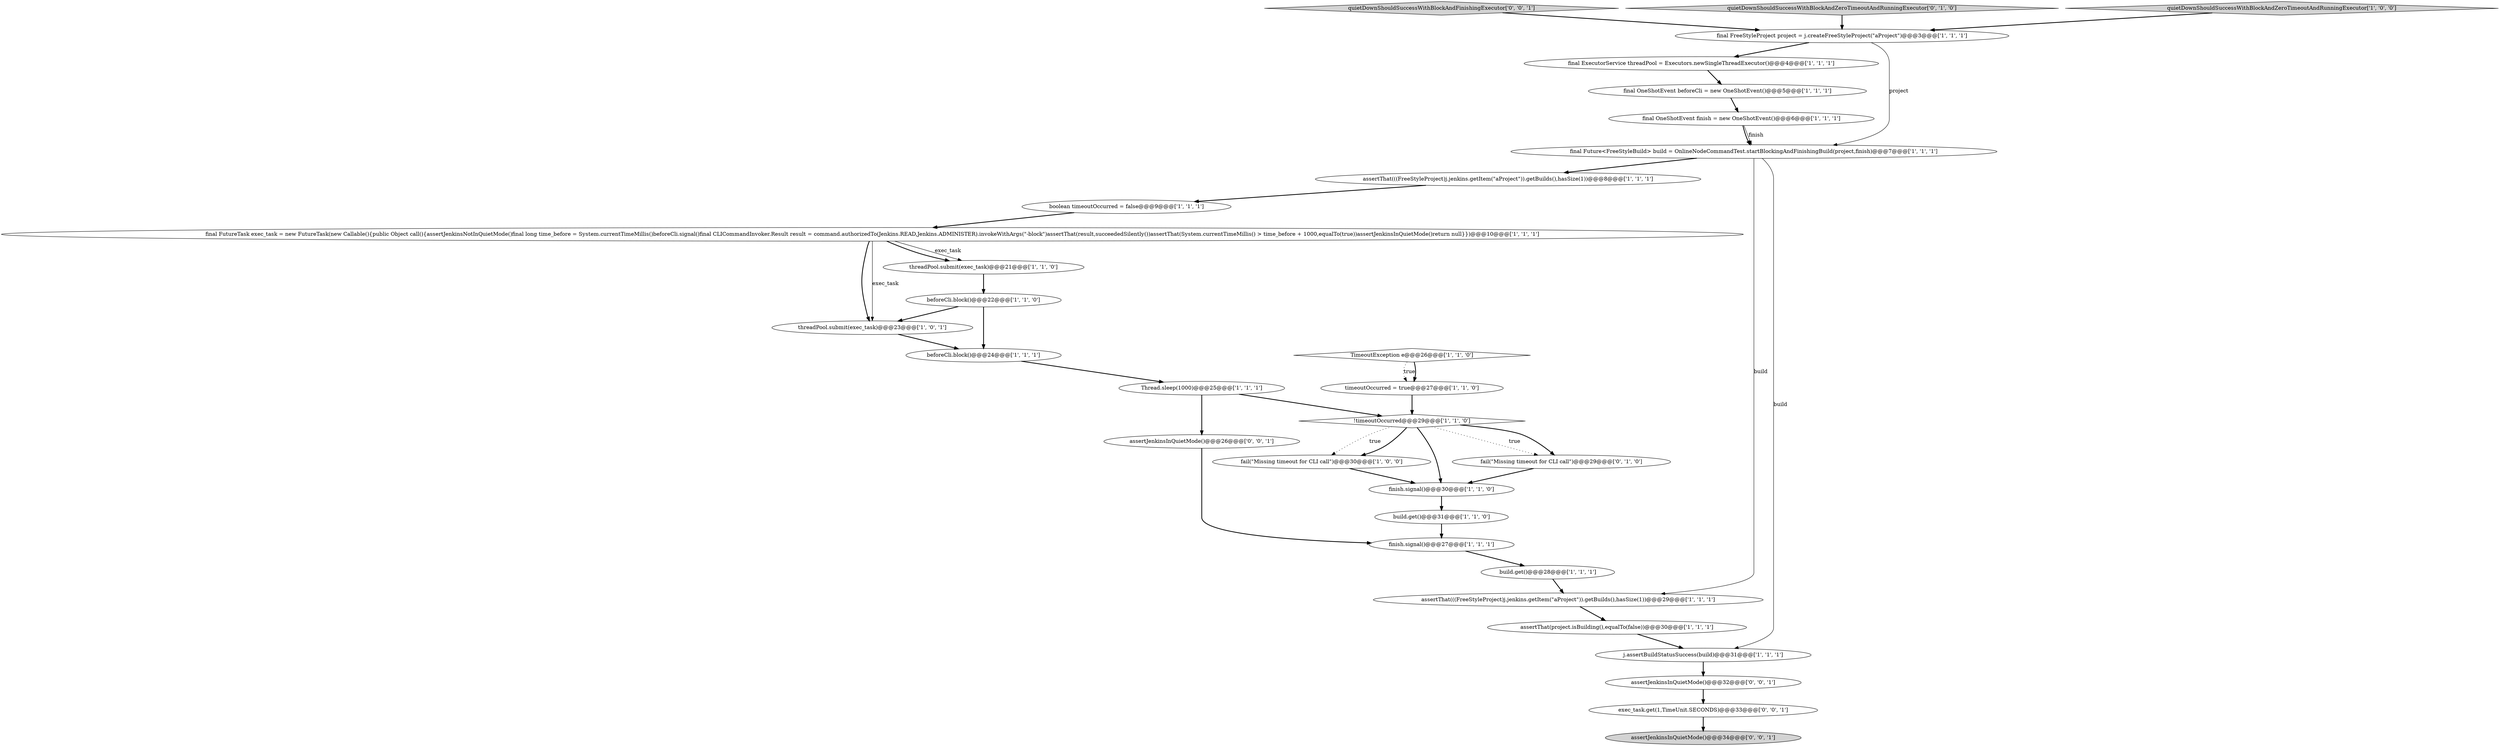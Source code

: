 digraph {
6 [style = filled, label = "final FreeStyleProject project = j.createFreeStyleProject(\"aProject\")@@@3@@@['1', '1', '1']", fillcolor = white, shape = ellipse image = "AAA0AAABBB1BBB"];
30 [style = filled, label = "exec_task.get(1,TimeUnit.SECONDS)@@@33@@@['0', '0', '1']", fillcolor = white, shape = ellipse image = "AAA0AAABBB3BBB"];
15 [style = filled, label = "final FutureTask exec_task = new FutureTask(new Callable(){public Object call(){assertJenkinsNotInQuietMode()final long time_before = System.currentTimeMillis()beforeCli.signal()final CLICommandInvoker.Result result = command.authorizedTo(Jenkins.READ,Jenkins.ADMINISTER).invokeWithArgs(\"-block\")assertThat(result,succeededSilently())assertThat(System.currentTimeMillis() > time_before + 1000,equalTo(true))assertJenkinsInQuietMode()return null}})@@@10@@@['1', '1', '1']", fillcolor = white, shape = ellipse image = "AAA0AAABBB1BBB"];
11 [style = filled, label = "assertThat(((FreeStyleProject)j.jenkins.getItem(\"aProject\")).getBuilds(),hasSize(1))@@@29@@@['1', '1', '1']", fillcolor = white, shape = ellipse image = "AAA0AAABBB1BBB"];
4 [style = filled, label = "assertThat(((FreeStyleProject)j.jenkins.getItem(\"aProject\")).getBuilds(),hasSize(1))@@@8@@@['1', '1', '1']", fillcolor = white, shape = ellipse image = "AAA0AAABBB1BBB"];
27 [style = filled, label = "quietDownShouldSuccessWithBlockAndFinishingExecutor['0', '0', '1']", fillcolor = lightgray, shape = diamond image = "AAA0AAABBB3BBB"];
21 [style = filled, label = "final OneShotEvent beforeCli = new OneShotEvent()@@@5@@@['1', '1', '1']", fillcolor = white, shape = ellipse image = "AAA0AAABBB1BBB"];
20 [style = filled, label = "boolean timeoutOccurred = false@@@9@@@['1', '1', '1']", fillcolor = white, shape = ellipse image = "AAA0AAABBB1BBB"];
9 [style = filled, label = "TimeoutException e@@@26@@@['1', '1', '0']", fillcolor = white, shape = diamond image = "AAA0AAABBB1BBB"];
1 [style = filled, label = "fail(\"Missing timeout for CLI call\")@@@30@@@['1', '0', '0']", fillcolor = white, shape = ellipse image = "AAA0AAABBB1BBB"];
22 [style = filled, label = "assertThat(project.isBuilding(),equalTo(false))@@@30@@@['1', '1', '1']", fillcolor = white, shape = ellipse image = "AAA0AAABBB1BBB"];
2 [style = filled, label = "build.get()@@@28@@@['1', '1', '1']", fillcolor = white, shape = ellipse image = "AAA0AAABBB1BBB"];
5 [style = filled, label = "threadPool.submit(exec_task)@@@23@@@['1', '0', '1']", fillcolor = white, shape = ellipse image = "AAA0AAABBB1BBB"];
14 [style = filled, label = "threadPool.submit(exec_task)@@@21@@@['1', '1', '0']", fillcolor = white, shape = ellipse image = "AAA0AAABBB1BBB"];
3 [style = filled, label = "final ExecutorService threadPool = Executors.newSingleThreadExecutor()@@@4@@@['1', '1', '1']", fillcolor = white, shape = ellipse image = "AAA0AAABBB1BBB"];
26 [style = filled, label = "fail(\"Missing timeout for CLI call\")@@@29@@@['0', '1', '0']", fillcolor = white, shape = ellipse image = "AAA0AAABBB2BBB"];
10 [style = filled, label = "!timeoutOccurred@@@29@@@['1', '1', '0']", fillcolor = white, shape = diamond image = "AAA0AAABBB1BBB"];
28 [style = filled, label = "assertJenkinsInQuietMode()@@@32@@@['0', '0', '1']", fillcolor = white, shape = ellipse image = "AAA0AAABBB3BBB"];
17 [style = filled, label = "finish.signal()@@@30@@@['1', '1', '0']", fillcolor = white, shape = ellipse image = "AAA0AAABBB1BBB"];
29 [style = filled, label = "assertJenkinsInQuietMode()@@@34@@@['0', '0', '1']", fillcolor = lightgray, shape = ellipse image = "AAA0AAABBB3BBB"];
19 [style = filled, label = "final Future<FreeStyleBuild> build = OnlineNodeCommandTest.startBlockingAndFinishingBuild(project,finish)@@@7@@@['1', '1', '1']", fillcolor = white, shape = ellipse image = "AAA0AAABBB1BBB"];
23 [style = filled, label = "build.get()@@@31@@@['1', '1', '0']", fillcolor = white, shape = ellipse image = "AAA0AAABBB1BBB"];
31 [style = filled, label = "assertJenkinsInQuietMode()@@@26@@@['0', '0', '1']", fillcolor = white, shape = ellipse image = "AAA0AAABBB3BBB"];
13 [style = filled, label = "j.assertBuildStatusSuccess(build)@@@31@@@['1', '1', '1']", fillcolor = white, shape = ellipse image = "AAA0AAABBB1BBB"];
25 [style = filled, label = "quietDownShouldSuccessWithBlockAndZeroTimeoutAndRunningExecutor['0', '1', '0']", fillcolor = lightgray, shape = diamond image = "AAA0AAABBB2BBB"];
7 [style = filled, label = "Thread.sleep(1000)@@@25@@@['1', '1', '1']", fillcolor = white, shape = ellipse image = "AAA0AAABBB1BBB"];
0 [style = filled, label = "beforeCli.block()@@@24@@@['1', '1', '1']", fillcolor = white, shape = ellipse image = "AAA0AAABBB1BBB"];
18 [style = filled, label = "final OneShotEvent finish = new OneShotEvent()@@@6@@@['1', '1', '1']", fillcolor = white, shape = ellipse image = "AAA0AAABBB1BBB"];
8 [style = filled, label = "finish.signal()@@@27@@@['1', '1', '1']", fillcolor = white, shape = ellipse image = "AAA0AAABBB1BBB"];
16 [style = filled, label = "beforeCli.block()@@@22@@@['1', '1', '0']", fillcolor = white, shape = ellipse image = "AAA0AAABBB1BBB"];
12 [style = filled, label = "timeoutOccurred = true@@@27@@@['1', '1', '0']", fillcolor = white, shape = ellipse image = "AAA0AAABBB1BBB"];
24 [style = filled, label = "quietDownShouldSuccessWithBlockAndZeroTimeoutAndRunningExecutor['1', '0', '0']", fillcolor = lightgray, shape = diamond image = "AAA0AAABBB1BBB"];
6->19 [style = solid, label="project"];
28->30 [style = bold, label=""];
11->22 [style = bold, label=""];
26->17 [style = bold, label=""];
10->1 [style = dotted, label="true"];
14->16 [style = bold, label=""];
10->17 [style = bold, label=""];
7->10 [style = bold, label=""];
0->7 [style = bold, label=""];
2->11 [style = bold, label=""];
20->15 [style = bold, label=""];
3->21 [style = bold, label=""];
31->8 [style = bold, label=""];
18->19 [style = solid, label="finish"];
15->14 [style = solid, label="exec_task"];
16->0 [style = bold, label=""];
13->28 [style = bold, label=""];
4->20 [style = bold, label=""];
30->29 [style = bold, label=""];
19->13 [style = solid, label="build"];
10->1 [style = bold, label=""];
12->10 [style = bold, label=""];
5->0 [style = bold, label=""];
8->2 [style = bold, label=""];
19->11 [style = solid, label="build"];
10->26 [style = dotted, label="true"];
7->31 [style = bold, label=""];
18->19 [style = bold, label=""];
21->18 [style = bold, label=""];
15->14 [style = bold, label=""];
23->8 [style = bold, label=""];
6->3 [style = bold, label=""];
1->17 [style = bold, label=""];
15->5 [style = bold, label=""];
15->5 [style = solid, label="exec_task"];
17->23 [style = bold, label=""];
19->4 [style = bold, label=""];
16->5 [style = bold, label=""];
10->26 [style = bold, label=""];
27->6 [style = bold, label=""];
24->6 [style = bold, label=""];
9->12 [style = dotted, label="true"];
25->6 [style = bold, label=""];
22->13 [style = bold, label=""];
9->12 [style = bold, label=""];
}
